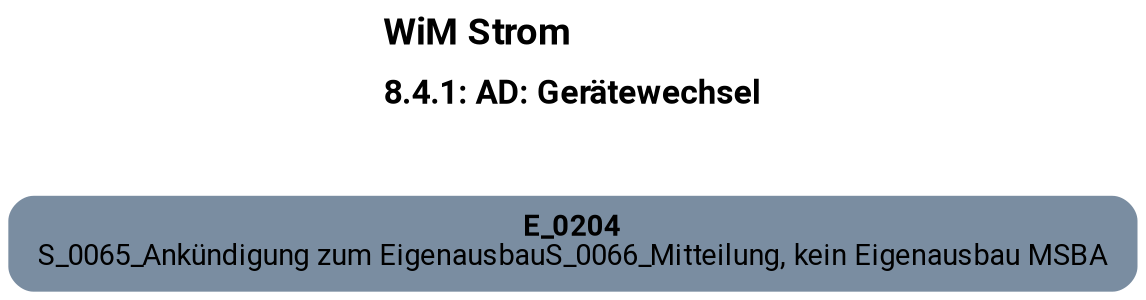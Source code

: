 digraph D {
    labelloc="t";
    label=<<B><FONT POINT-SIZE="18">WiM Strom</FONT></B><BR align="left"/><BR/><B><FONT POINT-SIZE="16">8.4.1: AD: Gerätewechsel</FONT></B><BR align="left"/><BR/><BR/><BR/>>;
    ratio="compress";
    concentrate=true;
    pack=true;
    rankdir=TB;
    packmode="array";
    size="20,20";
    fontsize=12;
    "Empty" [margin="0.2,0.12", shape=box, style="filled,rounded", penwidth=0.0, fillcolor="#7a8da1", label=<<B>E_0204</B><BR align="center"/><FONT>S_0065_Ankündigung zum Eigenausbau
S_0066_Mitteilung, kein Eigenausbau MSBA</FONT><BR align="center"/>>, fontname="Roboto, sans-serif"];


    bgcolor="transparent";
fontname="Roboto, sans-serif";
}